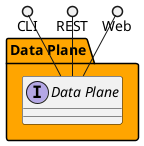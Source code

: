 @startuml



package "Data Plane" #orange {

    interface "Data Plane" as i {
    
    }
}

CLI ()-- i
REST ()-- i
Web ()-- i

package "Data Plane" #orange {
    
}



@enduml
